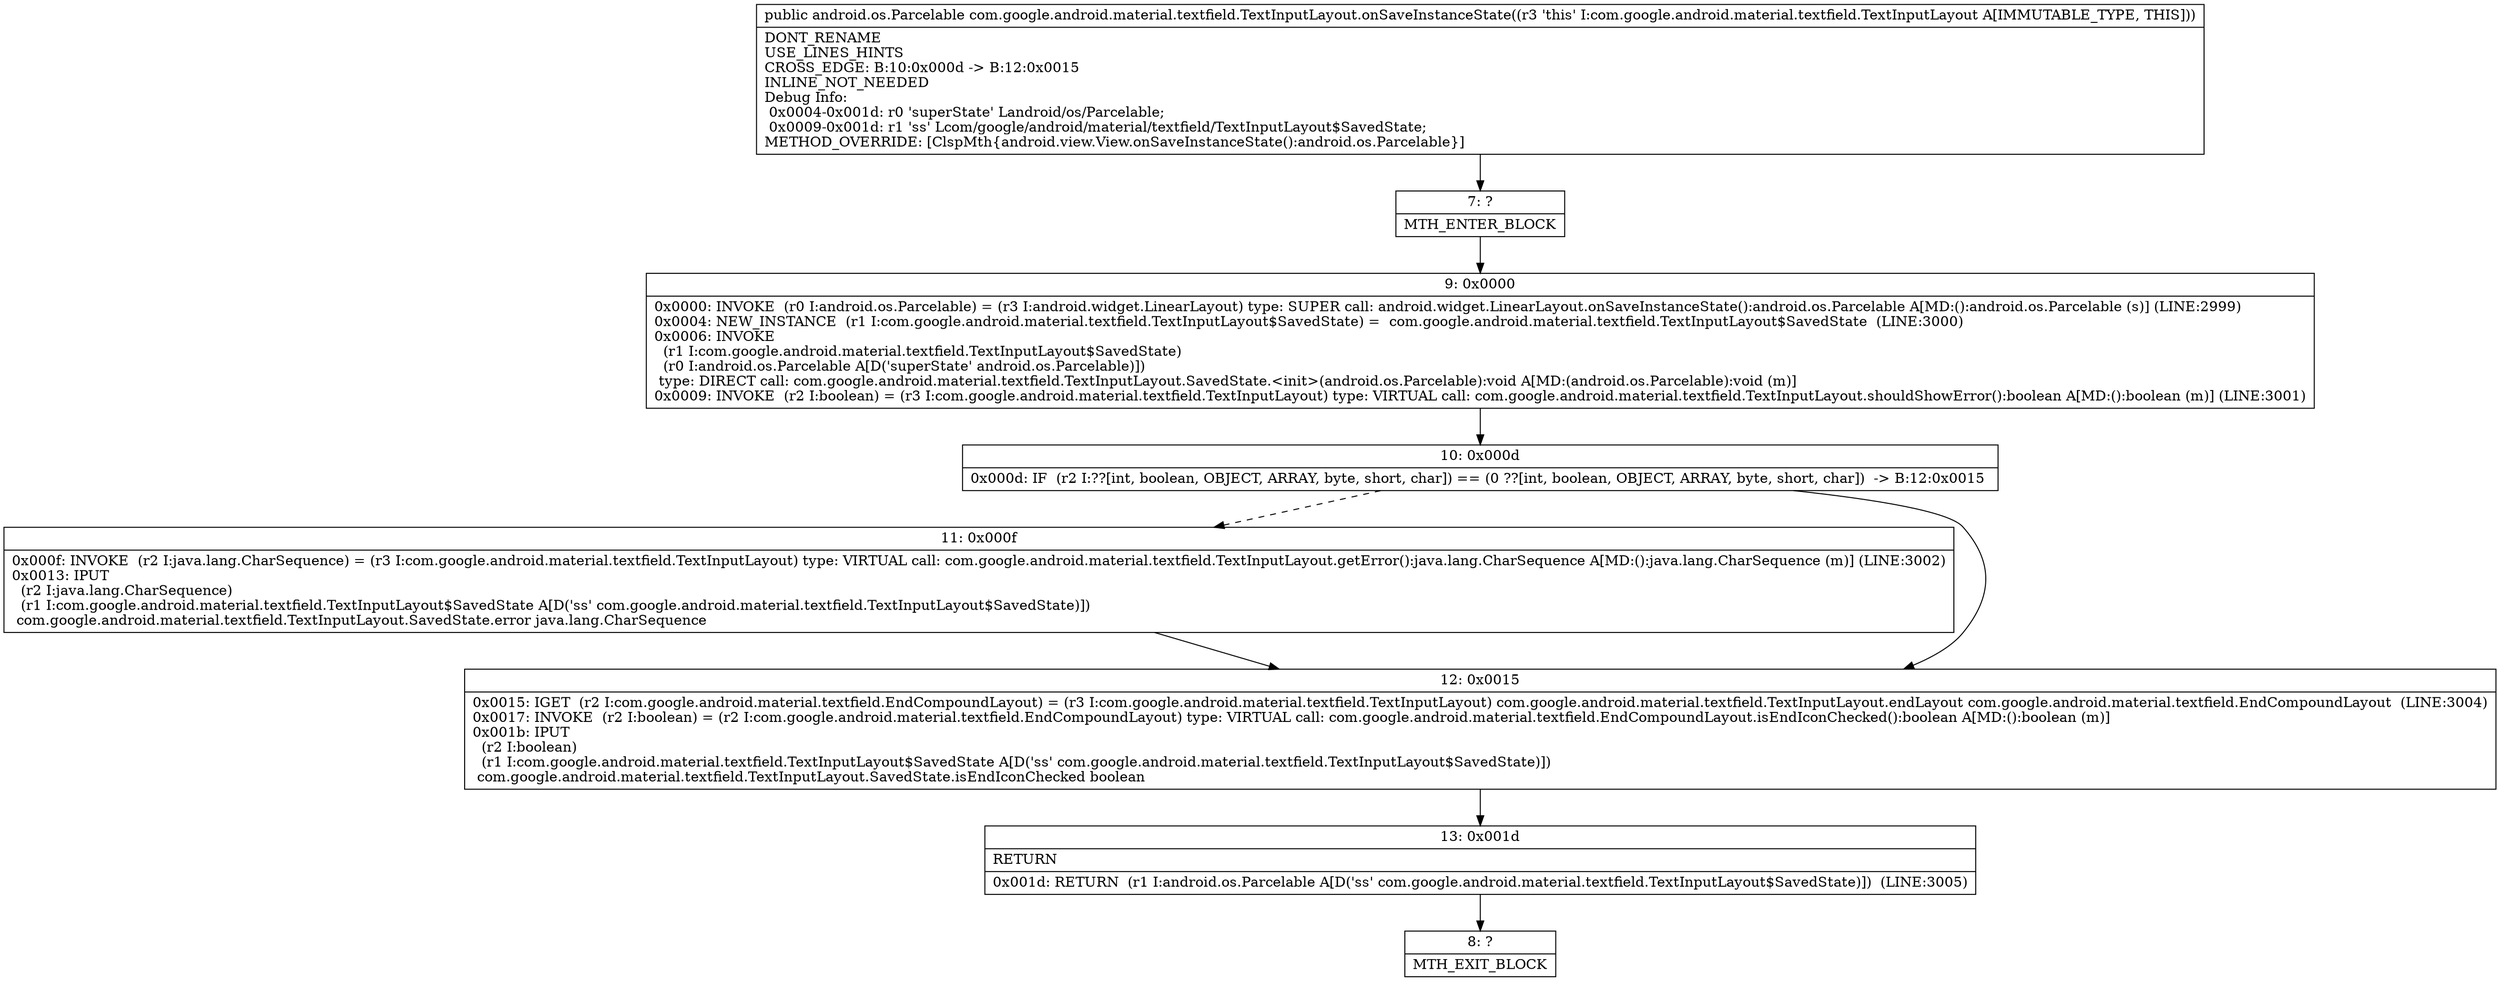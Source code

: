 digraph "CFG forcom.google.android.material.textfield.TextInputLayout.onSaveInstanceState()Landroid\/os\/Parcelable;" {
Node_7 [shape=record,label="{7\:\ ?|MTH_ENTER_BLOCK\l}"];
Node_9 [shape=record,label="{9\:\ 0x0000|0x0000: INVOKE  (r0 I:android.os.Parcelable) = (r3 I:android.widget.LinearLayout) type: SUPER call: android.widget.LinearLayout.onSaveInstanceState():android.os.Parcelable A[MD:():android.os.Parcelable (s)] (LINE:2999)\l0x0004: NEW_INSTANCE  (r1 I:com.google.android.material.textfield.TextInputLayout$SavedState) =  com.google.android.material.textfield.TextInputLayout$SavedState  (LINE:3000)\l0x0006: INVOKE  \l  (r1 I:com.google.android.material.textfield.TextInputLayout$SavedState)\l  (r0 I:android.os.Parcelable A[D('superState' android.os.Parcelable)])\l type: DIRECT call: com.google.android.material.textfield.TextInputLayout.SavedState.\<init\>(android.os.Parcelable):void A[MD:(android.os.Parcelable):void (m)]\l0x0009: INVOKE  (r2 I:boolean) = (r3 I:com.google.android.material.textfield.TextInputLayout) type: VIRTUAL call: com.google.android.material.textfield.TextInputLayout.shouldShowError():boolean A[MD:():boolean (m)] (LINE:3001)\l}"];
Node_10 [shape=record,label="{10\:\ 0x000d|0x000d: IF  (r2 I:??[int, boolean, OBJECT, ARRAY, byte, short, char]) == (0 ??[int, boolean, OBJECT, ARRAY, byte, short, char])  \-\> B:12:0x0015 \l}"];
Node_11 [shape=record,label="{11\:\ 0x000f|0x000f: INVOKE  (r2 I:java.lang.CharSequence) = (r3 I:com.google.android.material.textfield.TextInputLayout) type: VIRTUAL call: com.google.android.material.textfield.TextInputLayout.getError():java.lang.CharSequence A[MD:():java.lang.CharSequence (m)] (LINE:3002)\l0x0013: IPUT  \l  (r2 I:java.lang.CharSequence)\l  (r1 I:com.google.android.material.textfield.TextInputLayout$SavedState A[D('ss' com.google.android.material.textfield.TextInputLayout$SavedState)])\l com.google.android.material.textfield.TextInputLayout.SavedState.error java.lang.CharSequence \l}"];
Node_12 [shape=record,label="{12\:\ 0x0015|0x0015: IGET  (r2 I:com.google.android.material.textfield.EndCompoundLayout) = (r3 I:com.google.android.material.textfield.TextInputLayout) com.google.android.material.textfield.TextInputLayout.endLayout com.google.android.material.textfield.EndCompoundLayout  (LINE:3004)\l0x0017: INVOKE  (r2 I:boolean) = (r2 I:com.google.android.material.textfield.EndCompoundLayout) type: VIRTUAL call: com.google.android.material.textfield.EndCompoundLayout.isEndIconChecked():boolean A[MD:():boolean (m)]\l0x001b: IPUT  \l  (r2 I:boolean)\l  (r1 I:com.google.android.material.textfield.TextInputLayout$SavedState A[D('ss' com.google.android.material.textfield.TextInputLayout$SavedState)])\l com.google.android.material.textfield.TextInputLayout.SavedState.isEndIconChecked boolean \l}"];
Node_13 [shape=record,label="{13\:\ 0x001d|RETURN\l|0x001d: RETURN  (r1 I:android.os.Parcelable A[D('ss' com.google.android.material.textfield.TextInputLayout$SavedState)])  (LINE:3005)\l}"];
Node_8 [shape=record,label="{8\:\ ?|MTH_EXIT_BLOCK\l}"];
MethodNode[shape=record,label="{public android.os.Parcelable com.google.android.material.textfield.TextInputLayout.onSaveInstanceState((r3 'this' I:com.google.android.material.textfield.TextInputLayout A[IMMUTABLE_TYPE, THIS]))  | DONT_RENAME\lUSE_LINES_HINTS\lCROSS_EDGE: B:10:0x000d \-\> B:12:0x0015\lINLINE_NOT_NEEDED\lDebug Info:\l  0x0004\-0x001d: r0 'superState' Landroid\/os\/Parcelable;\l  0x0009\-0x001d: r1 'ss' Lcom\/google\/android\/material\/textfield\/TextInputLayout$SavedState;\lMETHOD_OVERRIDE: [ClspMth\{android.view.View.onSaveInstanceState():android.os.Parcelable\}]\l}"];
MethodNode -> Node_7;Node_7 -> Node_9;
Node_9 -> Node_10;
Node_10 -> Node_11[style=dashed];
Node_10 -> Node_12;
Node_11 -> Node_12;
Node_12 -> Node_13;
Node_13 -> Node_8;
}

